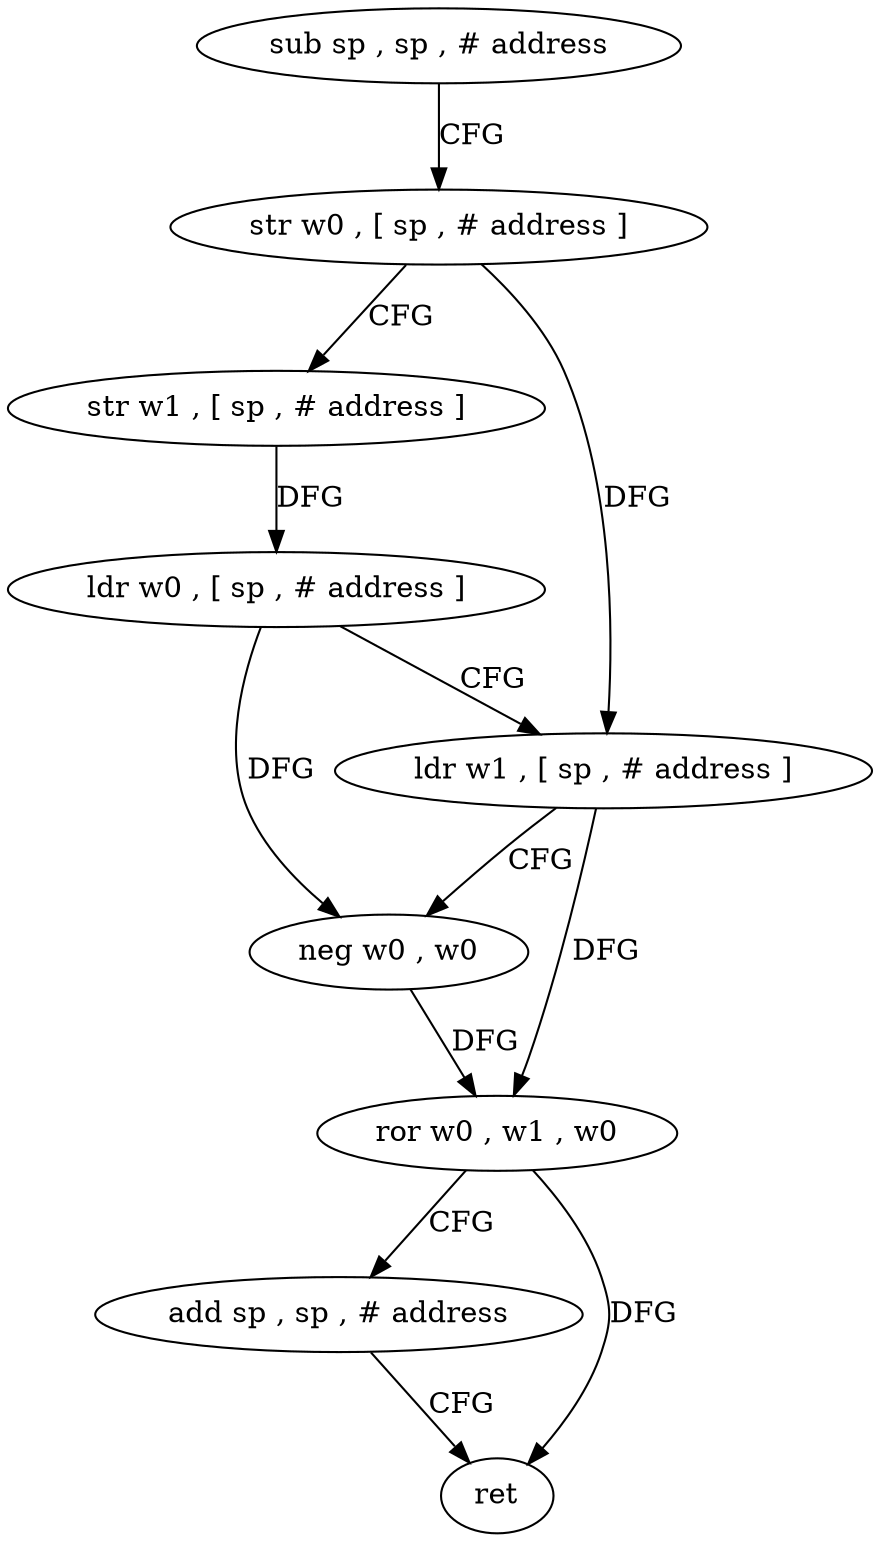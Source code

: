 digraph "func" {
"4520020" [label = "sub sp , sp , # address" ]
"4520024" [label = "str w0 , [ sp , # address ]" ]
"4520028" [label = "str w1 , [ sp , # address ]" ]
"4520032" [label = "ldr w0 , [ sp , # address ]" ]
"4520036" [label = "ldr w1 , [ sp , # address ]" ]
"4520040" [label = "neg w0 , w0" ]
"4520044" [label = "ror w0 , w1 , w0" ]
"4520048" [label = "add sp , sp , # address" ]
"4520052" [label = "ret" ]
"4520020" -> "4520024" [ label = "CFG" ]
"4520024" -> "4520028" [ label = "CFG" ]
"4520024" -> "4520036" [ label = "DFG" ]
"4520028" -> "4520032" [ label = "DFG" ]
"4520032" -> "4520036" [ label = "CFG" ]
"4520032" -> "4520040" [ label = "DFG" ]
"4520036" -> "4520040" [ label = "CFG" ]
"4520036" -> "4520044" [ label = "DFG" ]
"4520040" -> "4520044" [ label = "DFG" ]
"4520044" -> "4520048" [ label = "CFG" ]
"4520044" -> "4520052" [ label = "DFG" ]
"4520048" -> "4520052" [ label = "CFG" ]
}
